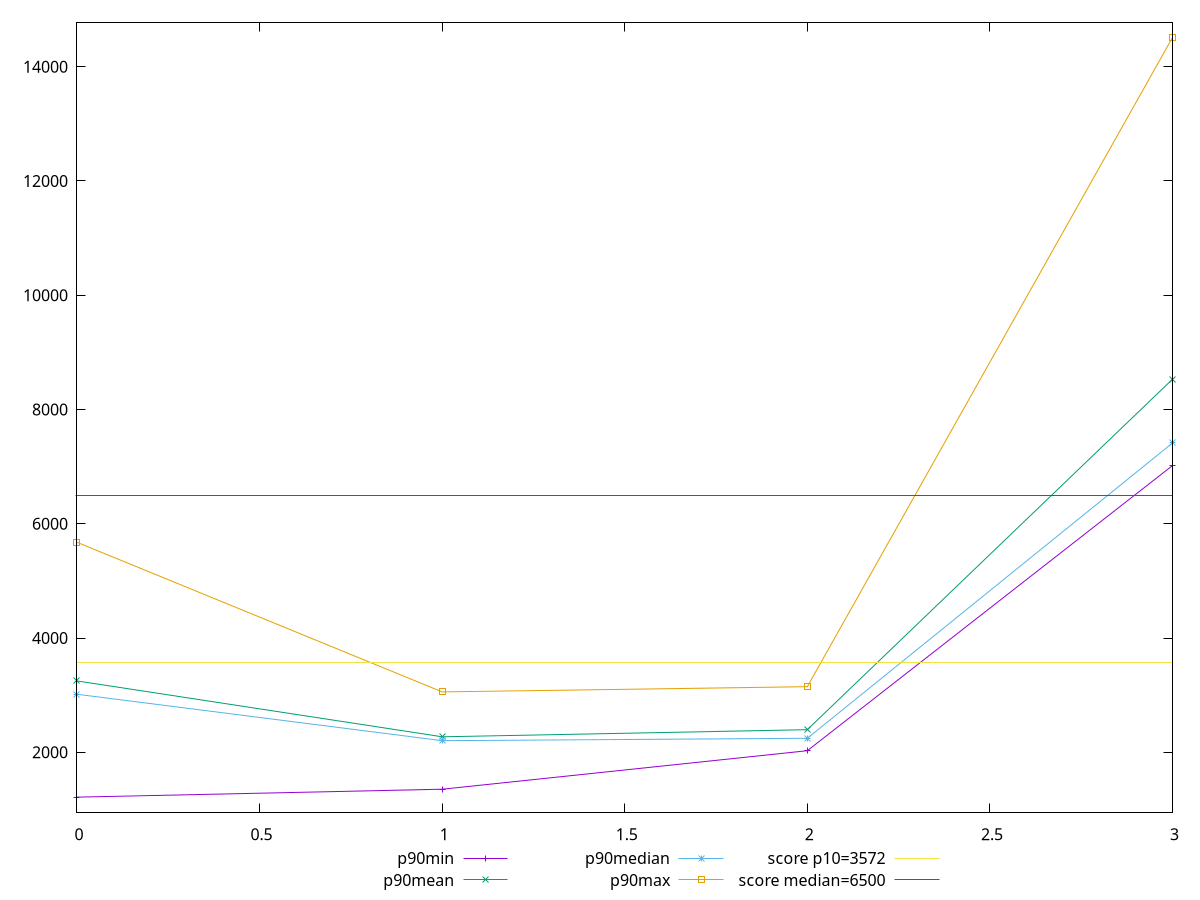 reset

$p90Min <<EOF
0 1215.3690000000001
1 1354.3650000000002
2 2028.462
3 7018.804000000001
EOF

$p90Mean <<EOF
0 3249.2010436170226
1 2271.6708180851065
2 2396.369284946237
3 8530.112021276595
EOF

$p90Median <<EOF
0 3015.6153999999997
1 2203.4345
2 2245.8300000000004
3 7413.53
EOF

$p90Max <<EOF
0 5674.996999999999
1 3057.3540000000003
2 3148.8016000000002
3 14510.726999999997
EOF

set key outside below
set xrange [0:3]
set yrange [949.4618400000002:14776.634159999998]
set trange [949.4618400000002:14776.634159999998]
set terminal svg size 640, 560 enhanced background rgb 'white'
set output "report/report_00029_2021-02-24T13-36-40.390Z/first-cpu-idle/progression/value.svg"

plot $p90Min title "p90min" with linespoints, \
     $p90Mean title "p90mean" with linespoints, \
     $p90Median title "p90median" with linespoints, \
     $p90Max title "p90max" with linespoints, \
     3572 title "score p10=3572", \
     6500 title "score median=6500"

reset
